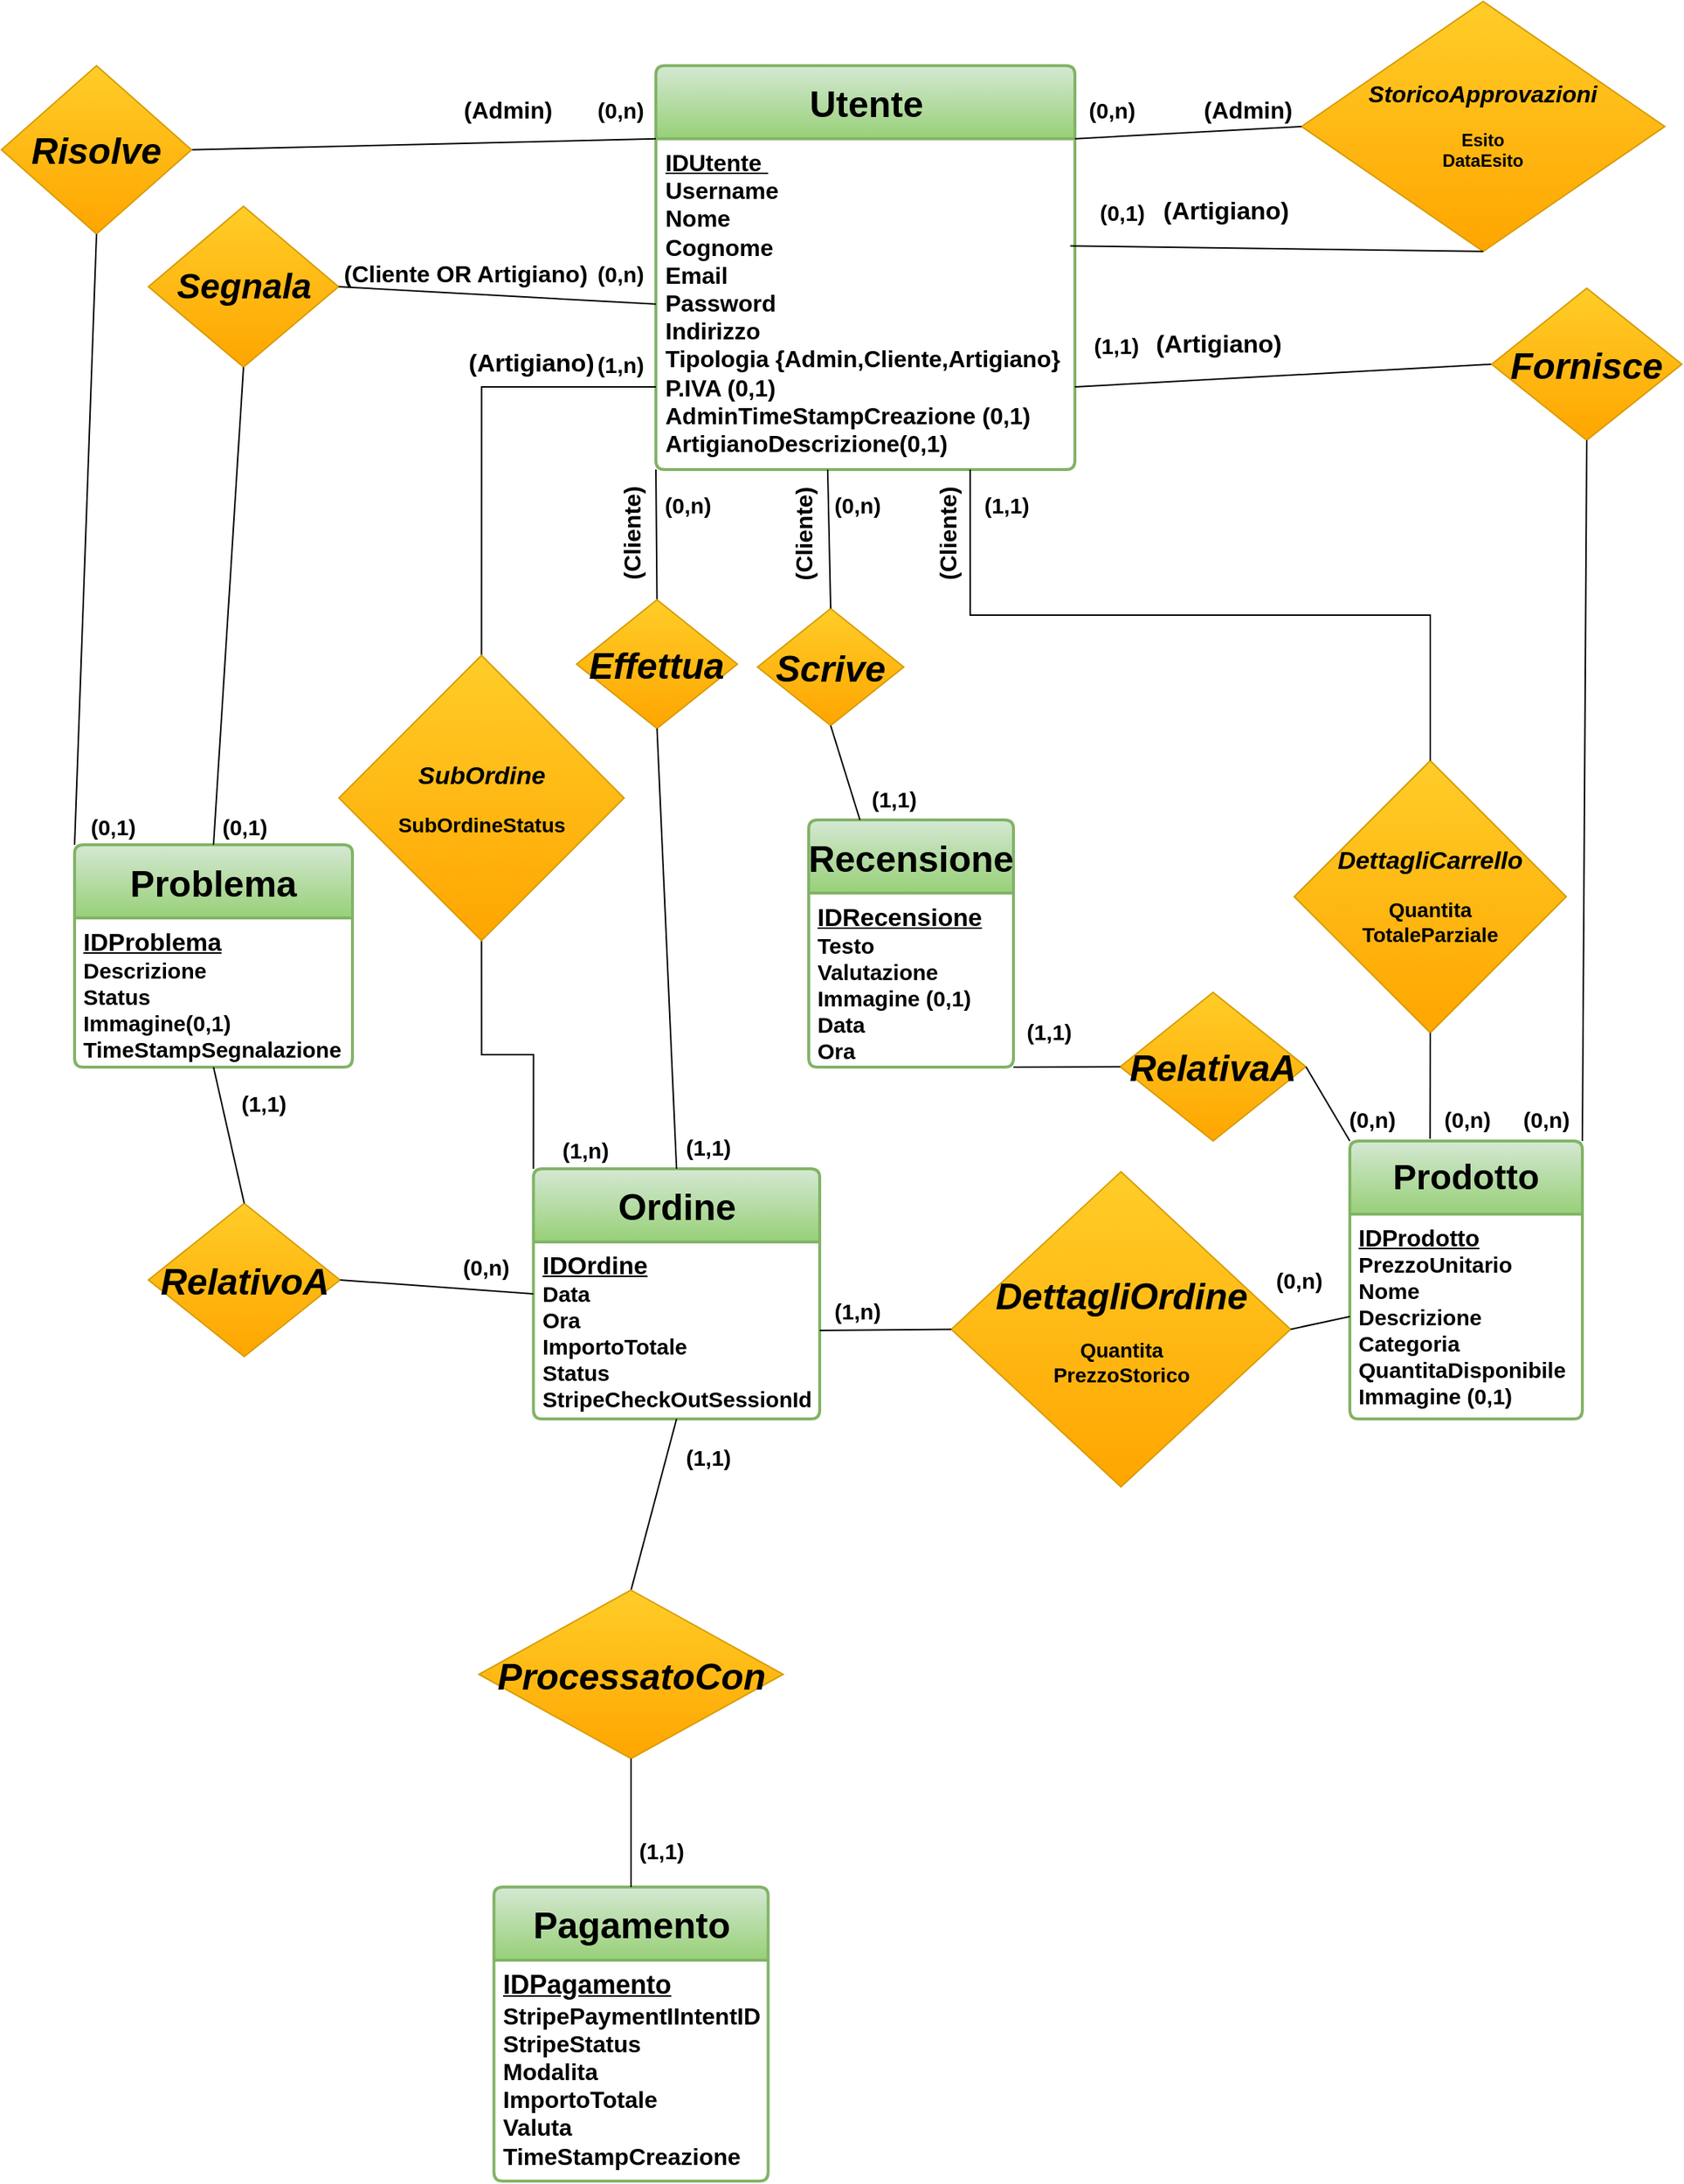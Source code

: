 <mxfile version="27.1.4">
  <diagram name="Pagina-1" id="Qdu3raOI9FRifDKOlTYN">
    <mxGraphModel dx="2461" dy="-416" grid="1" gridSize="10" guides="1" tooltips="1" connect="1" arrows="1" fold="1" page="1" pageScale="1" pageWidth="827" pageHeight="1169" math="0" shadow="0">
      <root>
        <mxCell id="0" />
        <mxCell id="1" parent="0" />
        <mxCell id="QdLWRezI_ocXIoISg_wT-1" value="&lt;font style=&quot;font-size: 25px;&quot;&gt;Utente&lt;/font&gt;" style="swimlane;childLayout=stackLayout;horizontal=1;startSize=50;horizontalStack=0;rounded=1;fontSize=14;fontStyle=1;strokeWidth=2;resizeParent=0;resizeLast=1;shadow=0;dashed=0;align=center;arcSize=4;whiteSpace=wrap;html=1;fillColor=#d5e8d4;gradientColor=#97d077;strokeColor=#82b366;fontColor=light-dark(#000000,#FFFFFF);" parent="1" vertex="1">
          <mxGeometry x="333.5" y="1343.86" width="286.5" height="276.14" as="geometry" />
        </mxCell>
        <mxCell id="QdLWRezI_ocXIoISg_wT-2" value="&lt;span&gt;&lt;font style=&quot;font-size: 16px;&quot;&gt;&lt;u style=&quot;&quot;&gt;IDUtente&amp;nbsp;&lt;/u&gt;&lt;/font&gt;&lt;/span&gt;&lt;div&gt;&lt;font style=&quot;font-size: 16px;&quot;&gt;Username&lt;/font&gt;&lt;/div&gt;&lt;div&gt;&lt;font style=&quot;font-size: 16px;&quot;&gt;Nome&lt;/font&gt;&lt;/div&gt;&lt;div&gt;&lt;font style=&quot;font-size: 16px;&quot;&gt;Cognome&lt;/font&gt;&lt;/div&gt;&lt;div&gt;&lt;font style=&quot;font-size: 16px;&quot;&gt;Email&lt;/font&gt;&lt;/div&gt;&lt;div&gt;&lt;font style=&quot;font-size: 16px;&quot;&gt;Password&lt;/font&gt;&lt;/div&gt;&lt;div&gt;&lt;font style=&quot;font-size: 16px;&quot;&gt;Indirizzo&lt;/font&gt;&lt;/div&gt;&lt;div&gt;&lt;font style=&quot;font-size: 16px;&quot;&gt;Tipologia {Admin,Cliente,Artigiano}&lt;/font&gt;&lt;/div&gt;&lt;div&gt;&lt;font style=&quot;font-size: 16px;&quot;&gt;P.IVA (0,1)&lt;br&gt;AdminTimeStampCreazione (0,1)&lt;/font&gt;&lt;/div&gt;&lt;div&gt;&lt;font style=&quot;font-size: 16px;&quot;&gt;ArtigianoDescrizione(0,1)&lt;/font&gt;&lt;/div&gt;" style="align=left;strokeColor=none;fillColor=none;spacingLeft=4;spacingRight=4;fontSize=12;verticalAlign=top;resizable=0;rotatable=0;part=1;html=1;whiteSpace=wrap;fontStyle=1;fontColor=light-dark(#000000,#FFFFFF);" parent="QdLWRezI_ocXIoISg_wT-1" vertex="1">
          <mxGeometry y="50" width="286.5" height="226.14" as="geometry" />
        </mxCell>
        <mxCell id="QdLWRezI_ocXIoISg_wT-3" value="&lt;i style=&quot;&quot;&gt;&lt;font style=&quot;font-size: 16px;&quot;&gt;StoricoApprovazioni&lt;/font&gt;&lt;/i&gt;&lt;br&gt;&lt;div&gt;&lt;i&gt;&lt;br&gt;&lt;/i&gt;&lt;/div&gt;&lt;div&gt;&lt;font&gt;Esito&lt;/font&gt;&lt;/div&gt;&lt;div&gt;&lt;font&gt;DataEsito&lt;/font&gt;&lt;/div&gt;" style="shape=rhombus;perimeter=rhombusPerimeter;whiteSpace=wrap;html=1;align=center;fillColor=#ffcd28;gradientColor=#ffa500;strokeColor=#d79b00;aspect=fixed;fontColor=light-dark(#000000,#FFFFFF);fontStyle=1" parent="1" vertex="1">
          <mxGeometry x="775" y="1300" width="248.38" height="170.92" as="geometry" />
        </mxCell>
        <mxCell id="QdLWRezI_ocXIoISg_wT-4" value="" style="endArrow=none;html=1;rounded=0;exitX=0;exitY=0.5;exitDx=0;exitDy=0;fontColor=light-dark(#000000,#FFFFFF);fontStyle=1;entryX=1;entryY=0;entryDx=0;entryDy=0;" parent="1" source="QdLWRezI_ocXIoISg_wT-3" target="QdLWRezI_ocXIoISg_wT-2" edge="1">
          <mxGeometry width="50" height="50" relative="1" as="geometry">
            <mxPoint x="757.5" y="1526.49" as="sourcePoint" />
            <mxPoint x="628" y="1509" as="targetPoint" />
          </mxGeometry>
        </mxCell>
        <mxCell id="QdLWRezI_ocXIoISg_wT-5" value="" style="endArrow=none;html=1;rounded=0;fontColor=light-dark(#000000,#FFFFFF);fontStyle=1;entryX=0.989;entryY=0.324;entryDx=0;entryDy=0;exitX=0.5;exitY=1;exitDx=0;exitDy=0;entryPerimeter=0;" parent="1" source="QdLWRezI_ocXIoISg_wT-3" target="QdLWRezI_ocXIoISg_wT-2" edge="1">
          <mxGeometry width="50" height="50" relative="1" as="geometry">
            <mxPoint x="838" y="1588" as="sourcePoint" />
            <mxPoint x="725" y="1587.98" as="targetPoint" />
          </mxGeometry>
        </mxCell>
        <mxCell id="QdLWRezI_ocXIoISg_wT-6" value="&lt;b style=&quot;font-size: 16px;&quot;&gt;(Admin)&lt;/b&gt;" style="text;html=1;align=center;verticalAlign=middle;resizable=0;points=[];autosize=1;strokeColor=none;fillColor=none;" parent="1" vertex="1">
          <mxGeometry x="698" y="1359" width="80" height="30" as="geometry" />
        </mxCell>
        <mxCell id="QdLWRezI_ocXIoISg_wT-7" value="(Artigiano)" style="text;html=1;align=center;verticalAlign=middle;resizable=0;points=[];autosize=1;strokeColor=none;fillColor=none;fontStyle=1;fontSize=17;" parent="1" vertex="1">
          <mxGeometry x="673" y="1429" width="100" height="30" as="geometry" />
        </mxCell>
        <mxCell id="QdLWRezI_ocXIoISg_wT-8" value="(0,1)" style="text;html=1;align=center;verticalAlign=middle;resizable=0;points=[];autosize=1;strokeColor=none;fillColor=none;fontSize=15;fontStyle=1;fontColor=light-dark(#000000,#FFFFFF);" parent="1" vertex="1">
          <mxGeometry x="626.5" y="1429" width="50" height="30" as="geometry" />
        </mxCell>
        <mxCell id="QdLWRezI_ocXIoISg_wT-9" value="(0,n)" style="text;html=1;align=center;verticalAlign=middle;resizable=0;points=[];autosize=1;strokeColor=none;fillColor=none;fontSize=15;fontStyle=1;fontColor=light-dark(#000000,#FFFFFF);" parent="1" vertex="1">
          <mxGeometry x="620" y="1359" width="50" height="30" as="geometry" />
        </mxCell>
        <mxCell id="QdLWRezI_ocXIoISg_wT-10" value="&lt;i&gt;&lt;font style=&quot;font-size: 24px;&quot;&gt;Segnala&lt;/font&gt;&lt;/i&gt;" style="shape=rhombus;perimeter=rhombusPerimeter;whiteSpace=wrap;html=1;align=center;fillColor=#ffcd28;gradientColor=#ffa500;strokeColor=#d79b00;fontColor=light-dark(#000000,#FFFFFF);fontStyle=1" parent="1" vertex="1">
          <mxGeometry x="-13.5" y="1440" width="130" height="110" as="geometry" />
        </mxCell>
        <mxCell id="QdLWRezI_ocXIoISg_wT-11" value="" style="endArrow=none;html=1;rounded=0;fontColor=light-dark(#000000,#FFFFFF);fontStyle=1;entryX=1;entryY=0.5;entryDx=0;entryDy=0;exitX=0;exitY=0.5;exitDx=0;exitDy=0;" parent="1" source="QdLWRezI_ocXIoISg_wT-2" target="QdLWRezI_ocXIoISg_wT-10" edge="1">
          <mxGeometry width="50" height="50" relative="1" as="geometry">
            <mxPoint x="286" y="1552" as="sourcePoint" />
            <mxPoint x="40" y="1536" as="targetPoint" />
          </mxGeometry>
        </mxCell>
        <mxCell id="QdLWRezI_ocXIoISg_wT-12" value="&lt;font style=&quot;font-size: 25px;&quot;&gt;Problema&lt;/font&gt;" style="swimlane;childLayout=stackLayout;horizontal=1;startSize=50;horizontalStack=0;rounded=1;fontSize=14;fontStyle=1;strokeWidth=2;resizeParent=0;resizeLast=1;shadow=0;dashed=0;align=center;arcSize=4;whiteSpace=wrap;html=1;fillColor=#d5e8d4;gradientColor=#97d077;strokeColor=#82b366;fontColor=light-dark(#000000,#FFFFFF);" parent="1" vertex="1">
          <mxGeometry x="-64" y="1876.5" width="190" height="152" as="geometry" />
        </mxCell>
        <mxCell id="QdLWRezI_ocXIoISg_wT-13" value="&lt;div&gt;&lt;font style=&quot;font-size: 17px;&quot;&gt;&lt;u&gt;IDProblema&lt;/u&gt;&lt;/font&gt;&lt;/div&gt;&lt;div&gt;&lt;span style=&quot;background-color: transparent;&quot;&gt;&lt;font style=&quot;font-size: 15px;&quot;&gt;Descrizione&lt;/font&gt;&lt;/span&gt;&lt;/div&gt;&lt;div&gt;&lt;span style=&quot;font-size: 15px;&quot;&gt;Status&lt;/span&gt;&lt;span style=&quot;background-color: transparent;&quot;&gt;&lt;font style=&quot;font-size: 15px;&quot;&gt;&lt;/font&gt;&lt;/span&gt;&lt;/div&gt;&lt;div&gt;&lt;span style=&quot;background-color: transparent;&quot;&gt;&lt;font style=&quot;font-size: 15px;&quot;&gt;Immagine(0,1)&lt;/font&gt;&lt;/span&gt;&lt;/div&gt;&lt;div&gt;&lt;span style=&quot;background-color: transparent;&quot;&gt;&lt;font style=&quot;font-size: 15px;&quot;&gt;TimeStampSegnalazione&lt;/font&gt;&lt;/span&gt;&lt;/div&gt;" style="align=left;strokeColor=none;fillColor=none;spacingLeft=4;spacingRight=4;fontSize=12;verticalAlign=top;resizable=0;rotatable=0;part=1;html=1;whiteSpace=wrap;fontStyle=1;fontColor=light-dark(#000000,#FFFFFF);" parent="QdLWRezI_ocXIoISg_wT-12" vertex="1">
          <mxGeometry y="50" width="190" height="102" as="geometry" />
        </mxCell>
        <mxCell id="QdLWRezI_ocXIoISg_wT-14" value="" style="endArrow=none;html=1;rounded=0;fontColor=light-dark(#000000,#FFFFFF);fontStyle=1;entryX=0.5;entryY=0;entryDx=0;entryDy=0;exitX=0.5;exitY=1;exitDx=0;exitDy=0;" parent="1" source="QdLWRezI_ocXIoISg_wT-10" target="QdLWRezI_ocXIoISg_wT-12" edge="1">
          <mxGeometry width="50" height="50" relative="1" as="geometry">
            <mxPoint x="463" y="1829" as="sourcePoint" />
            <mxPoint x="37" y="1859" as="targetPoint" />
          </mxGeometry>
        </mxCell>
        <mxCell id="QdLWRezI_ocXIoISg_wT-15" value="&lt;b style=&quot;font-size: 16px;&quot;&gt;(Cliente OR Artigiano)&lt;/b&gt;" style="text;html=1;align=center;verticalAlign=middle;resizable=0;points=[];autosize=1;strokeColor=none;fillColor=none;" parent="1" vertex="1">
          <mxGeometry x="108" y="1470.92" width="190" height="30" as="geometry" />
        </mxCell>
        <mxCell id="QdLWRezI_ocXIoISg_wT-16" value="(0,n)" style="text;html=1;align=center;verticalAlign=middle;resizable=0;points=[];autosize=1;strokeColor=none;fillColor=none;fontSize=15;fontStyle=1;fontColor=light-dark(#000000,#FFFFFF);" parent="1" vertex="1">
          <mxGeometry x="283.5" y="1470.92" width="50" height="30" as="geometry" />
        </mxCell>
        <mxCell id="QdLWRezI_ocXIoISg_wT-17" value="(0,1)" style="text;html=1;align=center;verticalAlign=middle;resizable=0;points=[];autosize=1;strokeColor=none;fillColor=none;fontSize=15;fontStyle=1;fontColor=light-dark(#000000,#FFFFFF);" parent="1" vertex="1">
          <mxGeometry x="26.5" y="1849" width="50" height="30" as="geometry" />
        </mxCell>
        <mxCell id="QdLWRezI_ocXIoISg_wT-18" value="" style="endArrow=none;html=1;rounded=0;fontColor=light-dark(#000000,#FFFFFF);fontStyle=1;exitX=0;exitY=0;exitDx=0;exitDy=0;entryX=1;entryY=0.5;entryDx=0;entryDy=0;" parent="1" source="QdLWRezI_ocXIoISg_wT-2" target="QdLWRezI_ocXIoISg_wT-19" edge="1">
          <mxGeometry width="50" height="50" relative="1" as="geometry">
            <mxPoint x="325.5" y="1409" as="sourcePoint" />
            <mxPoint x="-342" y="1399" as="targetPoint" />
          </mxGeometry>
        </mxCell>
        <mxCell id="QdLWRezI_ocXIoISg_wT-19" value="&lt;i&gt;&lt;font style=&quot;font-size: 25px;&quot;&gt;Risolve&lt;/font&gt;&lt;/i&gt;" style="shape=rhombus;perimeter=rhombusPerimeter;whiteSpace=wrap;html=1;align=center;fillColor=#ffcd28;gradientColor=#ffa500;strokeColor=#d79b00;aspect=fixed;fontColor=light-dark(#000000,#FFFFFF);fontStyle=1" parent="1" vertex="1">
          <mxGeometry x="-114" y="1343.86" width="130" height="115.14" as="geometry" />
        </mxCell>
        <mxCell id="QdLWRezI_ocXIoISg_wT-20" value="" style="endArrow=none;html=1;rounded=0;fontColor=light-dark(#000000,#FFFFFF);fontStyle=1;exitX=0.5;exitY=1;exitDx=0;exitDy=0;entryX=0;entryY=0;entryDx=0;entryDy=0;" parent="1" source="QdLWRezI_ocXIoISg_wT-19" target="QdLWRezI_ocXIoISg_wT-12" edge="1">
          <mxGeometry width="50" height="50" relative="1" as="geometry">
            <mxPoint x="68" y="1709" as="sourcePoint" />
            <mxPoint x="-578" y="1711" as="targetPoint" />
          </mxGeometry>
        </mxCell>
        <mxCell id="QdLWRezI_ocXIoISg_wT-21" value="(0,1)" style="text;html=1;align=center;verticalAlign=middle;resizable=0;points=[];autosize=1;strokeColor=none;fillColor=none;fontSize=15;fontStyle=1;fontColor=light-dark(#000000,#FFFFFF);" parent="1" vertex="1">
          <mxGeometry x="-63.5" y="1849" width="50" height="30" as="geometry" />
        </mxCell>
        <mxCell id="QdLWRezI_ocXIoISg_wT-22" value="&lt;b style=&quot;font-size: 16px;&quot;&gt;(Admin)&lt;/b&gt;" style="text;html=1;align=center;verticalAlign=middle;resizable=0;points=[];autosize=1;strokeColor=none;fillColor=none;" parent="1" vertex="1">
          <mxGeometry x="191.75" y="1359" width="80" height="30" as="geometry" />
        </mxCell>
        <mxCell id="QdLWRezI_ocXIoISg_wT-23" value="(0,n)" style="text;html=1;align=center;verticalAlign=middle;resizable=0;points=[];autosize=1;strokeColor=none;fillColor=none;fontSize=15;fontStyle=1;fontColor=light-dark(#000000,#FFFFFF);" parent="1" vertex="1">
          <mxGeometry x="283.5" y="1359" width="50" height="30" as="geometry" />
        </mxCell>
        <mxCell id="QdLWRezI_ocXIoISg_wT-24" value="" style="endArrow=none;html=1;rounded=0;fontColor=light-dark(#000000,#FFFFFF);fontStyle=1;exitX=0;exitY=1;exitDx=0;exitDy=0;entryX=0.5;entryY=0;entryDx=0;entryDy=0;" parent="1" source="QdLWRezI_ocXIoISg_wT-2" target="QdLWRezI_ocXIoISg_wT-25" edge="1">
          <mxGeometry width="50" height="50" relative="1" as="geometry">
            <mxPoint x="513" y="1929" as="sourcePoint" />
            <mxPoint x="334" y="1779" as="targetPoint" />
          </mxGeometry>
        </mxCell>
        <mxCell id="QdLWRezI_ocXIoISg_wT-25" value="&lt;i&gt;&lt;font style=&quot;font-size: 25px;&quot;&gt;Effettua&lt;/font&gt;&lt;/i&gt;" style="shape=rhombus;perimeter=rhombusPerimeter;whiteSpace=wrap;html=1;align=center;fillColor=#ffcd28;gradientColor=#ffa500;strokeColor=#d79b00;aspect=fixed;fontColor=light-dark(#000000,#FFFFFF);fontStyle=1" parent="1" vertex="1">
          <mxGeometry x="279.25" y="1709" width="110" height="88" as="geometry" />
        </mxCell>
        <mxCell id="InCvgjIFBe_jEXLaenRz-7" style="edgeStyle=orthogonalEdgeStyle;rounded=0;orthogonalLoop=1;jettySize=auto;html=1;exitX=0;exitY=0;exitDx=0;exitDy=0;entryX=0.5;entryY=1;entryDx=0;entryDy=0;endArrow=none;startFill=0;" edge="1" parent="1" source="QdLWRezI_ocXIoISg_wT-26" target="InCvgjIFBe_jEXLaenRz-6">
          <mxGeometry relative="1" as="geometry" />
        </mxCell>
        <mxCell id="QdLWRezI_ocXIoISg_wT-26" value="&lt;font style=&quot;font-size: 25px;&quot;&gt;Ordine&lt;/font&gt;" style="swimlane;childLayout=stackLayout;horizontal=1;startSize=50;horizontalStack=0;rounded=1;fontSize=14;fontStyle=1;strokeWidth=2;resizeParent=0;resizeLast=1;shadow=0;dashed=0;align=center;arcSize=4;whiteSpace=wrap;html=1;fillColor=#d5e8d4;gradientColor=#97d077;strokeColor=#82b366;fontColor=light-dark(#000000,#FFFFFF);" parent="1" vertex="1">
          <mxGeometry x="249.75" y="2098" width="195.75" height="171" as="geometry" />
        </mxCell>
        <mxCell id="QdLWRezI_ocXIoISg_wT-27" value="&lt;span&gt;&lt;font style=&quot;font-size: 17px;&quot;&gt;&lt;u style=&quot;&quot;&gt;IDOrdine&lt;/u&gt;&lt;/font&gt;&lt;/span&gt;&lt;div&gt;&lt;font style=&quot;font-size: 15px;&quot;&gt;&lt;span&gt;Data&lt;br&gt;Ora&lt;/span&gt;&lt;/font&gt;&lt;/div&gt;&lt;div&gt;&lt;font style=&quot;font-size: 15px;&quot;&gt;&lt;span&gt;ImportoTotale&lt;/span&gt;&lt;/font&gt;&lt;/div&gt;&lt;div&gt;&lt;font style=&quot;font-size: 15px;&quot;&gt;&lt;span&gt;Status&lt;/span&gt;&lt;/font&gt;&lt;/div&gt;&lt;div&gt;&lt;font style=&quot;font-size: 15px;&quot;&gt;&lt;span&gt;StripeCheckOutSessionId&lt;/span&gt;&lt;/font&gt;&lt;/div&gt;" style="align=left;strokeColor=none;fillColor=none;spacingLeft=4;spacingRight=4;fontSize=12;verticalAlign=top;resizable=0;rotatable=0;part=1;html=1;whiteSpace=wrap;fontColor=light-dark(#000000,#FFFFFF);fontStyle=1" parent="QdLWRezI_ocXIoISg_wT-26" vertex="1">
          <mxGeometry y="50" width="195.75" height="121" as="geometry" />
        </mxCell>
        <mxCell id="QdLWRezI_ocXIoISg_wT-28" value="" style="endArrow=none;html=1;rounded=0;fontColor=light-dark(#000000,#FFFFFF);fontStyle=1;exitX=0.5;exitY=1;exitDx=0;exitDy=0;entryX=0.5;entryY=0;entryDx=0;entryDy=0;" parent="1" source="QdLWRezI_ocXIoISg_wT-25" target="QdLWRezI_ocXIoISg_wT-26" edge="1">
          <mxGeometry width="50" height="50" relative="1" as="geometry">
            <mxPoint x="499.97" y="1837" as="sourcePoint" />
            <mxPoint x="499.97" y="1917" as="targetPoint" />
          </mxGeometry>
        </mxCell>
        <mxCell id="QdLWRezI_ocXIoISg_wT-29" value="(0,n)" style="text;html=1;align=center;verticalAlign=middle;resizable=0;points=[];autosize=1;strokeColor=none;fillColor=none;fontSize=15;fontStyle=1;fontColor=light-dark(#000000,#FFFFFF);" parent="1" vertex="1">
          <mxGeometry x="330" y="1629" width="50" height="30" as="geometry" />
        </mxCell>
        <mxCell id="QdLWRezI_ocXIoISg_wT-30" value="(1,1)" style="text;html=1;align=center;verticalAlign=middle;resizable=0;points=[];autosize=1;strokeColor=none;fillColor=none;fontSize=15;fontStyle=1;fontColor=light-dark(#000000,#FFFFFF);" parent="1" vertex="1">
          <mxGeometry x="344.25" y="2068" width="50" height="30" as="geometry" />
        </mxCell>
        <mxCell id="QdLWRezI_ocXIoISg_wT-33" value="(1,1)" style="text;html=1;align=center;verticalAlign=middle;resizable=0;points=[];autosize=1;strokeColor=none;fillColor=none;fontSize=15;fontStyle=1;fontColor=light-dark(#000000,#FFFFFF);" parent="1" vertex="1">
          <mxGeometry x="548" y="1629" width="50" height="30" as="geometry" />
        </mxCell>
        <mxCell id="QdLWRezI_ocXIoISg_wT-38" value="&lt;i&gt;&lt;font style=&quot;font-size: 25px;&quot;&gt;Scrive&lt;/font&gt;&lt;/i&gt;" style="shape=rhombus;perimeter=rhombusPerimeter;whiteSpace=wrap;html=1;align=center;fillColor=#ffcd28;gradientColor=#ffa500;strokeColor=#d79b00;aspect=fixed;fontColor=light-dark(#000000,#FFFFFF);fontStyle=1" parent="1" vertex="1">
          <mxGeometry x="403" y="1715" width="100" height="80" as="geometry" />
        </mxCell>
        <mxCell id="QdLWRezI_ocXIoISg_wT-39" value="" style="endArrow=none;html=1;rounded=0;fontColor=light-dark(#000000,#FFFFFF);fontStyle=1;exitX=0.41;exitY=1;exitDx=0;exitDy=0;entryX=0.5;entryY=0;entryDx=0;entryDy=0;exitPerimeter=0;" parent="1" source="QdLWRezI_ocXIoISg_wT-2" target="QdLWRezI_ocXIoISg_wT-38" edge="1">
          <mxGeometry width="50" height="50" relative="1" as="geometry">
            <mxPoint x="438" y="1629" as="sourcePoint" />
            <mxPoint x="438" y="1709" as="targetPoint" />
          </mxGeometry>
        </mxCell>
        <mxCell id="QdLWRezI_ocXIoISg_wT-40" value="&lt;font style=&quot;font-size: 25px;&quot;&gt;Recensione&lt;/font&gt;" style="swimlane;childLayout=stackLayout;horizontal=1;startSize=50;horizontalStack=0;rounded=1;fontSize=14;fontStyle=1;strokeWidth=2;resizeParent=0;resizeLast=1;shadow=0;dashed=0;align=center;arcSize=4;whiteSpace=wrap;html=1;fillColor=#d5e8d4;gradientColor=#97d077;strokeColor=#82b366;fontColor=light-dark(#000000,#FFFFFF);" parent="1" vertex="1">
          <mxGeometry x="438" y="1859.5" width="140" height="169" as="geometry" />
        </mxCell>
        <mxCell id="QdLWRezI_ocXIoISg_wT-41" value="&lt;span&gt;&lt;font style=&quot;font-size: 17px;&quot;&gt;&lt;u style=&quot;&quot;&gt;IDRecensione&lt;/u&gt;&lt;/font&gt;&lt;/span&gt;&lt;div&gt;&lt;font style=&quot;font-size: 15px;&quot;&gt;Testo&lt;/font&gt;&lt;/div&gt;&lt;div&gt;&lt;font style=&quot;font-size: 15px;&quot;&gt;Valutazione&lt;br&gt;Immagine (0,1)&lt;/font&gt;&lt;/div&gt;&lt;div&gt;&lt;font style=&quot;font-size: 15px;&quot;&gt;Data&lt;/font&gt;&lt;/div&gt;&lt;div&gt;&lt;font style=&quot;font-size: 15px;&quot;&gt;Ora&lt;/font&gt;&lt;/div&gt;" style="align=left;strokeColor=none;fillColor=none;spacingLeft=4;spacingRight=4;fontSize=12;verticalAlign=top;resizable=0;rotatable=0;part=1;html=1;whiteSpace=wrap;fontStyle=1;fontColor=light-dark(#000000,#FFFFFF);" parent="QdLWRezI_ocXIoISg_wT-40" vertex="1">
          <mxGeometry y="50" width="140" height="119" as="geometry" />
        </mxCell>
        <mxCell id="QdLWRezI_ocXIoISg_wT-42" value="" style="endArrow=none;html=1;rounded=0;fontColor=light-dark(#000000,#FFFFFF);fontStyle=1;exitX=0.5;exitY=1;exitDx=0;exitDy=0;entryX=0.25;entryY=0;entryDx=0;entryDy=0;" parent="1" source="QdLWRezI_ocXIoISg_wT-38" target="QdLWRezI_ocXIoISg_wT-40" edge="1">
          <mxGeometry width="50" height="50" relative="1" as="geometry">
            <mxPoint x="525" y="1829" as="sourcePoint" />
            <mxPoint x="558" y="1909" as="targetPoint" />
          </mxGeometry>
        </mxCell>
        <mxCell id="QdLWRezI_ocXIoISg_wT-43" value="&lt;b style=&quot;font-size: 16px;&quot;&gt;(Cliente)&lt;/b&gt;" style="text;html=1;align=center;verticalAlign=middle;resizable=0;points=[];autosize=1;strokeColor=none;fillColor=none;rotation=-90;" parent="1" vertex="1">
          <mxGeometry x="271.75" y="1649" width="90" height="30" as="geometry" />
        </mxCell>
        <mxCell id="QdLWRezI_ocXIoISg_wT-44" value="&lt;b style=&quot;font-size: 16px;&quot;&gt;(Cliente)&lt;/b&gt;" style="text;html=1;align=center;verticalAlign=middle;resizable=0;points=[];autosize=1;strokeColor=none;fillColor=none;rotation=-90;" parent="1" vertex="1">
          <mxGeometry x="389.25" y="1649" width="90" height="30" as="geometry" />
        </mxCell>
        <mxCell id="QdLWRezI_ocXIoISg_wT-45" value="(0,n)" style="text;html=1;align=center;verticalAlign=middle;resizable=0;points=[];autosize=1;strokeColor=none;fillColor=none;fontSize=15;fontStyle=1;fontColor=light-dark(#000000,#FFFFFF);" parent="1" vertex="1">
          <mxGeometry x="445.5" y="1629" width="50" height="30" as="geometry" />
        </mxCell>
        <mxCell id="QdLWRezI_ocXIoISg_wT-46" value="(1,1)" style="text;html=1;align=center;verticalAlign=middle;resizable=0;points=[];autosize=1;strokeColor=none;fillColor=none;fontSize=15;fontStyle=1;fontColor=light-dark(#000000,#FFFFFF);" parent="1" vertex="1">
          <mxGeometry x="470.5" y="1829.5" width="50" height="30" as="geometry" />
        </mxCell>
        <mxCell id="QdLWRezI_ocXIoISg_wT-47" value="&lt;b style=&quot;font-size: 16px;&quot;&gt;(Cliente)&lt;/b&gt;" style="text;html=1;align=center;verticalAlign=middle;resizable=0;points=[];autosize=1;strokeColor=none;fillColor=none;rotation=-90;" parent="1" vertex="1">
          <mxGeometry x="488" y="1649" width="90" height="30" as="geometry" />
        </mxCell>
        <mxCell id="QdLWRezI_ocXIoISg_wT-48" value="&lt;font style=&quot;font-size: 24px;&quot;&gt;Prodotto&lt;/font&gt;" style="swimlane;childLayout=stackLayout;horizontal=1;startSize=50;horizontalStack=0;rounded=1;fontSize=14;fontStyle=1;strokeWidth=2;resizeParent=0;resizeLast=1;shadow=0;dashed=0;align=center;arcSize=4;whiteSpace=wrap;html=1;fillColor=#d5e8d4;gradientColor=#97d077;strokeColor=#82b366;fontColor=light-dark(#000000,#FFFFFF);" parent="1" vertex="1">
          <mxGeometry x="808" y="2079" width="159" height="190" as="geometry" />
        </mxCell>
        <mxCell id="QdLWRezI_ocXIoISg_wT-49" value="&lt;span&gt;&lt;font style=&quot;font-size: 16px;&quot;&gt;&lt;u style=&quot;&quot;&gt;IDProdotto&lt;/u&gt;&lt;/font&gt;&lt;/span&gt;&lt;div&gt;&lt;font style=&quot;font-size: 15px;&quot;&gt;PrezzoUnitario&lt;/font&gt;&lt;/div&gt;&lt;div&gt;&lt;font style=&quot;font-size: 15px;&quot;&gt;Nome&lt;/font&gt;&lt;/div&gt;&lt;div&gt;&lt;font style=&quot;font-size: 15px;&quot;&gt;Descrizione&lt;/font&gt;&lt;/div&gt;&lt;div&gt;&lt;font style=&quot;font-size: 15px;&quot;&gt;Categoria&lt;/font&gt;&lt;/div&gt;&lt;div&gt;&lt;font style=&quot;font-size: 15px;&quot;&gt;QuantitaDisponibile&lt;/font&gt;&lt;/div&gt;&lt;div&gt;&lt;font style=&quot;font-size: 15px;&quot;&gt;Immagine (0,1)&lt;/font&gt;&lt;/div&gt;" style="align=left;strokeColor=none;fillColor=none;spacingLeft=4;spacingRight=4;fontSize=12;verticalAlign=top;resizable=0;rotatable=0;part=1;html=1;whiteSpace=wrap;fontStyle=1;fontColor=light-dark(#000000,#FFFFFF);" parent="QdLWRezI_ocXIoISg_wT-48" vertex="1">
          <mxGeometry y="50" width="159" height="140" as="geometry" />
        </mxCell>
        <mxCell id="QdLWRezI_ocXIoISg_wT-50" value="&lt;i&gt;&lt;font style=&quot;font-size: 25px;&quot;&gt;DettagliOrdine&lt;/font&gt;&lt;/i&gt;&lt;div&gt;&lt;br&gt;&lt;/div&gt;&lt;div&gt;&lt;font style=&quot;font-size: 14px;&quot;&gt;Quantita&lt;/font&gt;&lt;/div&gt;&lt;div&gt;&lt;font style=&quot;font-size: 14px;&quot;&gt;PrezzoStorico&lt;/font&gt;&lt;/div&gt;" style="shape=rhombus;perimeter=rhombusPerimeter;whiteSpace=wrap;html=1;align=center;fillColor=#ffcd28;gradientColor=#ffa500;strokeColor=#d79b00;aspect=fixed;fontColor=light-dark(#000000,#FFFFFF);fontStyle=1" parent="1" vertex="1">
          <mxGeometry x="535.5" y="2100" width="232" height="215.44" as="geometry" />
        </mxCell>
        <mxCell id="QdLWRezI_ocXIoISg_wT-51" value="" style="endArrow=none;html=1;rounded=0;fontColor=light-dark(#000000,#FFFFFF);fontStyle=1;exitX=1;exitY=0.5;exitDx=0;exitDy=0;entryX=0;entryY=0.5;entryDx=0;entryDy=0;" parent="1" source="QdLWRezI_ocXIoISg_wT-27" target="QdLWRezI_ocXIoISg_wT-50" edge="1">
          <mxGeometry width="50" height="50" relative="1" as="geometry">
            <mxPoint x="500" y="2199" as="sourcePoint" />
            <mxPoint x="500" y="2511" as="targetPoint" />
          </mxGeometry>
        </mxCell>
        <mxCell id="QdLWRezI_ocXIoISg_wT-52" value="" style="endArrow=none;html=1;rounded=0;fontColor=light-dark(#000000,#FFFFFF);fontStyle=1;exitX=1;exitY=0.5;exitDx=0;exitDy=0;entryX=0;entryY=0.5;entryDx=0;entryDy=0;" parent="1" source="QdLWRezI_ocXIoISg_wT-50" target="QdLWRezI_ocXIoISg_wT-49" edge="1">
          <mxGeometry width="50" height="50" relative="1" as="geometry">
            <mxPoint x="748" y="2361" as="sourcePoint" />
            <mxPoint x="840" y="2359" as="targetPoint" />
          </mxGeometry>
        </mxCell>
        <mxCell id="QdLWRezI_ocXIoISg_wT-53" value="(1,n)" style="text;html=1;align=center;verticalAlign=middle;resizable=0;points=[];autosize=1;strokeColor=none;fillColor=none;fontSize=15;fontStyle=1;fontColor=light-dark(#000000,#FFFFFF);" parent="1" vertex="1">
          <mxGeometry x="445.5" y="2179.5" width="50" height="30" as="geometry" />
        </mxCell>
        <mxCell id="QdLWRezI_ocXIoISg_wT-54" value="(0,n)" style="text;html=1;align=center;verticalAlign=middle;resizable=0;points=[];autosize=1;strokeColor=none;fillColor=none;fontSize=15;fontStyle=1;fontColor=light-dark(#000000,#FFFFFF);" parent="1" vertex="1">
          <mxGeometry x="748" y="2159" width="50" height="30" as="geometry" />
        </mxCell>
        <mxCell id="QdLWRezI_ocXIoISg_wT-55" value="&lt;i&gt;&lt;font style=&quot;font-size: 25px;&quot;&gt;RelativaA&lt;/font&gt;&lt;/i&gt;" style="shape=rhombus;perimeter=rhombusPerimeter;whiteSpace=wrap;html=1;align=center;fillColor=#ffcd28;gradientColor=#ffa500;strokeColor=#d79b00;aspect=fixed;fontColor=light-dark(#000000,#FFFFFF);fontStyle=1" parent="1" vertex="1">
          <mxGeometry x="651" y="1977.4" width="127" height="101.6" as="geometry" />
        </mxCell>
        <mxCell id="QdLWRezI_ocXIoISg_wT-56" value="" style="endArrow=none;html=1;rounded=0;fontColor=light-dark(#000000,#FFFFFF);fontStyle=1;exitX=1;exitY=1;exitDx=0;exitDy=0;entryX=0;entryY=0.5;entryDx=0;entryDy=0;" parent="1" source="QdLWRezI_ocXIoISg_wT-41" target="QdLWRezI_ocXIoISg_wT-55" edge="1">
          <mxGeometry width="50" height="50" relative="1" as="geometry">
            <mxPoint x="925" y="1959" as="sourcePoint" />
            <mxPoint x="945" y="2024" as="targetPoint" />
          </mxGeometry>
        </mxCell>
        <mxCell id="QdLWRezI_ocXIoISg_wT-57" value="" style="endArrow=none;html=1;rounded=0;fontColor=light-dark(#000000,#FFFFFF);fontStyle=1;exitX=1;exitY=0.5;exitDx=0;exitDy=0;entryX=0;entryY=0;entryDx=0;entryDy=0;" parent="1" source="QdLWRezI_ocXIoISg_wT-55" target="QdLWRezI_ocXIoISg_wT-48" edge="1">
          <mxGeometry width="50" height="50" relative="1" as="geometry">
            <mxPoint x="895" y="2020" as="sourcePoint" />
            <mxPoint x="968" y="2019" as="targetPoint" />
          </mxGeometry>
        </mxCell>
        <mxCell id="QdLWRezI_ocXIoISg_wT-58" value="(1,1)" style="text;html=1;align=center;verticalAlign=middle;resizable=0;points=[];autosize=1;strokeColor=none;fillColor=none;fontSize=15;fontStyle=1;fontColor=light-dark(#000000,#FFFFFF);" parent="1" vertex="1">
          <mxGeometry x="576.5" y="1989" width="50" height="30" as="geometry" />
        </mxCell>
        <mxCell id="QdLWRezI_ocXIoISg_wT-59" value="(0,n)" style="text;html=1;align=center;verticalAlign=middle;resizable=0;points=[];autosize=1;strokeColor=none;fillColor=none;fontSize=15;fontStyle=1;fontColor=light-dark(#000000,#FFFFFF);" parent="1" vertex="1">
          <mxGeometry x="798" y="2049" width="50" height="30" as="geometry" />
        </mxCell>
        <mxCell id="QdLWRezI_ocXIoISg_wT-60" value="&lt;i&gt;&lt;font style=&quot;font-size: 17px;&quot;&gt;DettagliCarrello&lt;/font&gt;&lt;/i&gt;&lt;div&gt;&lt;i&gt;&lt;br&gt;&lt;/i&gt;&lt;/div&gt;&lt;div&gt;&lt;font style=&quot;font-size: 14px;&quot;&gt;Quantita&lt;/font&gt;&lt;/div&gt;&lt;div&gt;&lt;font style=&quot;font-size: 14px;&quot;&gt;TotaleParziale&lt;/font&gt;&lt;/div&gt;" style="shape=rhombus;perimeter=rhombusPerimeter;whiteSpace=wrap;html=1;align=center;fillColor=#ffcd28;gradientColor=#ffa500;strokeColor=#d79b00;aspect=fixed;fontColor=light-dark(#000000,#FFFFFF);fontStyle=1" parent="1" vertex="1">
          <mxGeometry x="770" y="1819" width="186" height="186" as="geometry" />
        </mxCell>
        <mxCell id="QdLWRezI_ocXIoISg_wT-62" value="" style="endArrow=none;html=1;rounded=0;fontColor=light-dark(#000000,#FFFFFF);fontStyle=1;entryX=0.5;entryY=1;entryDx=0;entryDy=0;exitX=0.345;exitY=-0.008;exitDx=0;exitDy=0;exitPerimeter=0;" parent="1" source="QdLWRezI_ocXIoISg_wT-48" target="QdLWRezI_ocXIoISg_wT-60" edge="1">
          <mxGeometry width="50" height="50" relative="1" as="geometry">
            <mxPoint x="1006" y="2039" as="sourcePoint" />
            <mxPoint x="967" y="2040" as="targetPoint" />
          </mxGeometry>
        </mxCell>
        <mxCell id="QdLWRezI_ocXIoISg_wT-64" value="(0,n)" style="text;html=1;align=center;verticalAlign=middle;resizable=0;points=[];autosize=1;strokeColor=none;fillColor=none;fontSize=15;fontStyle=1;fontColor=light-dark(#000000,#FFFFFF);" parent="1" vertex="1">
          <mxGeometry x="862.5" y="2049" width="50" height="30" as="geometry" />
        </mxCell>
        <mxCell id="QdLWRezI_ocXIoISg_wT-65" value="" style="endArrow=none;html=1;rounded=0;fontColor=light-dark(#000000,#FFFFFF);fontStyle=1;entryX=1;entryY=0.75;entryDx=0;entryDy=0;exitX=0;exitY=0.5;exitDx=0;exitDy=0;" parent="1" source="QdLWRezI_ocXIoISg_wT-66" target="QdLWRezI_ocXIoISg_wT-2" edge="1">
          <mxGeometry width="50" height="50" relative="1" as="geometry">
            <mxPoint x="895" y="1579" as="sourcePoint" />
            <mxPoint x="640" y="1592" as="targetPoint" />
          </mxGeometry>
        </mxCell>
        <mxCell id="QdLWRezI_ocXIoISg_wT-66" value="&lt;i&gt;&lt;font style=&quot;font-size: 25px;&quot;&gt;Fornisce&lt;/font&gt;&lt;/i&gt;" style="shape=rhombus;perimeter=rhombusPerimeter;whiteSpace=wrap;html=1;align=center;fillColor=#ffcd28;gradientColor=#ffa500;strokeColor=#d79b00;aspect=fixed;fontColor=light-dark(#000000,#FFFFFF);fontStyle=1" parent="1" vertex="1">
          <mxGeometry x="905" y="1496" width="130" height="104" as="geometry" />
        </mxCell>
        <mxCell id="QdLWRezI_ocXIoISg_wT-67" value="" style="endArrow=none;html=1;rounded=0;fontColor=light-dark(#000000,#FFFFFF);fontStyle=1;entryX=0.5;entryY=1;entryDx=0;entryDy=0;exitX=1;exitY=0;exitDx=0;exitDy=0;" parent="1" source="QdLWRezI_ocXIoISg_wT-48" target="QdLWRezI_ocXIoISg_wT-66" edge="1">
          <mxGeometry width="50" height="50" relative="1" as="geometry">
            <mxPoint x="1357" y="1896.5" as="sourcePoint" />
            <mxPoint x="1050" y="1891.5" as="targetPoint" />
          </mxGeometry>
        </mxCell>
        <mxCell id="QdLWRezI_ocXIoISg_wT-68" value="(Artigiano)" style="text;html=1;align=center;verticalAlign=middle;resizable=0;points=[];autosize=1;strokeColor=none;fillColor=none;fontStyle=1;fontSize=17;" parent="1" vertex="1">
          <mxGeometry x="668" y="1520" width="100" height="30" as="geometry" />
        </mxCell>
        <mxCell id="QdLWRezI_ocXIoISg_wT-69" value="(1,1)" style="text;html=1;align=center;verticalAlign=middle;resizable=0;points=[];autosize=1;strokeColor=none;fillColor=none;fontSize=15;fontStyle=1;fontColor=light-dark(#000000,#FFFFFF);" parent="1" vertex="1">
          <mxGeometry x="623" y="1520" width="50" height="30" as="geometry" />
        </mxCell>
        <mxCell id="QdLWRezI_ocXIoISg_wT-70" value="(0,n)" style="text;html=1;align=center;verticalAlign=middle;resizable=0;points=[];autosize=1;strokeColor=none;fillColor=none;fontSize=15;fontStyle=1;fontColor=light-dark(#000000,#FFFFFF);" parent="1" vertex="1">
          <mxGeometry x="917" y="2049" width="50" height="30" as="geometry" />
        </mxCell>
        <mxCell id="QdLWRezI_ocXIoISg_wT-71" value="&lt;i&gt;&lt;font style=&quot;font-size: 25px;&quot;&gt;RelativoA&lt;/font&gt;&lt;/i&gt;" style="shape=rhombus;perimeter=rhombusPerimeter;whiteSpace=wrap;html=1;align=center;fillColor=#ffcd28;gradientColor=#ffa500;strokeColor=#d79b00;aspect=fixed;fontColor=light-dark(#000000,#FFFFFF);fontStyle=1" parent="1" vertex="1">
          <mxGeometry x="-13.5" y="2121.6" width="131" height="104.8" as="geometry" />
        </mxCell>
        <mxCell id="QdLWRezI_ocXIoISg_wT-72" value="" style="endArrow=none;html=1;rounded=0;fontColor=light-dark(#000000,#FFFFFF);fontStyle=1;entryX=0.5;entryY=0;entryDx=0;entryDy=0;exitX=0.5;exitY=1;exitDx=0;exitDy=0;" parent="1" source="QdLWRezI_ocXIoISg_wT-13" target="QdLWRezI_ocXIoISg_wT-71" edge="1">
          <mxGeometry width="50" height="50" relative="1" as="geometry">
            <mxPoint x="158" y="2329" as="sourcePoint" />
            <mxPoint x="158" y="2638" as="targetPoint" />
          </mxGeometry>
        </mxCell>
        <mxCell id="QdLWRezI_ocXIoISg_wT-73" value="" style="endArrow=none;html=1;rounded=0;fontColor=light-dark(#000000,#FFFFFF);fontStyle=1;entryX=0;entryY=0.5;entryDx=0;entryDy=0;exitX=1;exitY=0.5;exitDx=0;exitDy=0;" parent="1" source="QdLWRezI_ocXIoISg_wT-71" target="QdLWRezI_ocXIoISg_wT-26" edge="1">
          <mxGeometry width="50" height="50" relative="1" as="geometry">
            <mxPoint x="143.59" y="2179" as="sourcePoint" />
            <mxPoint x="208.0" y="2301" as="targetPoint" />
          </mxGeometry>
        </mxCell>
        <mxCell id="QdLWRezI_ocXIoISg_wT-74" value="(1,1)" style="text;html=1;align=center;verticalAlign=middle;resizable=0;points=[];autosize=1;strokeColor=none;fillColor=none;fontSize=15;fontStyle=1;fontColor=light-dark(#000000,#FFFFFF);" parent="1" vertex="1">
          <mxGeometry x="40" y="2038.0" width="50" height="30" as="geometry" />
        </mxCell>
        <mxCell id="QdLWRezI_ocXIoISg_wT-75" value="(0,n)" style="text;html=1;align=center;verticalAlign=middle;resizable=0;points=[];autosize=1;strokeColor=none;fillColor=none;fontSize=15;fontStyle=1;fontColor=light-dark(#000000,#FFFFFF);" parent="1" vertex="1">
          <mxGeometry x="191.75" y="2149.5" width="50" height="30" as="geometry" />
        </mxCell>
        <mxCell id="QdLWRezI_ocXIoISg_wT-76" value="(1,1)" style="text;html=1;align=center;verticalAlign=middle;resizable=0;points=[];autosize=1;strokeColor=none;fillColor=none;fontSize=15;fontStyle=1;fontColor=light-dark(#000000,#FFFFFF);" parent="1" vertex="1">
          <mxGeometry x="344.25" y="2280" width="50" height="30" as="geometry" />
        </mxCell>
        <mxCell id="QdLWRezI_ocXIoISg_wT-77" value="" style="endArrow=none;html=1;rounded=0;entryX=0.5;entryY=1;entryDx=0;entryDy=0;fontColor=light-dark(#000000,#FFFFFF);fontStyle=1;exitX=0.5;exitY=0;exitDx=0;exitDy=0;" parent="1" source="QdLWRezI_ocXIoISg_wT-78" target="QdLWRezI_ocXIoISg_wT-27" edge="1">
          <mxGeometry width="50" height="50" relative="1" as="geometry">
            <mxPoint x="314" y="2369" as="sourcePoint" />
            <mxPoint x="348" y="2649" as="targetPoint" />
            <Array as="points" />
          </mxGeometry>
        </mxCell>
        <mxCell id="QdLWRezI_ocXIoISg_wT-78" value="&lt;i&gt;&lt;font style=&quot;font-size: 25px;&quot;&gt;&lt;span&gt;ProcessatoCon&lt;/span&gt;&lt;/font&gt;&lt;/i&gt;" style="shape=rhombus;perimeter=rhombusPerimeter;whiteSpace=wrap;html=1;align=center;fillColor=#ffcd28;gradientColor=#ffa500;strokeColor=#d79b00;fontColor=light-dark(#000000,#FFFFFF);fontStyle=1" parent="1" vertex="1">
          <mxGeometry x="212.5" y="2386" width="208" height="115.2" as="geometry" />
        </mxCell>
        <mxCell id="QdLWRezI_ocXIoISg_wT-79" value="&lt;font style=&quot;font-size: 25px;&quot;&gt;Pagamento&lt;/font&gt;" style="swimlane;childLayout=stackLayout;horizontal=1;startSize=50;horizontalStack=0;rounded=1;fontSize=14;fontStyle=1;strokeWidth=2;resizeParent=0;resizeLast=1;shadow=0;dashed=0;align=center;arcSize=4;whiteSpace=wrap;html=1;fillColor=#d5e8d4;gradientColor=#97d077;strokeColor=#82b366;fontColor=light-dark(#000000,#FFFFFF);" parent="1" vertex="1">
          <mxGeometry x="222.75" y="2589" width="187.5" height="201" as="geometry" />
        </mxCell>
        <mxCell id="QdLWRezI_ocXIoISg_wT-80" value="&lt;div&gt;&lt;span&gt;&lt;font style=&quot;font-size: 18px;&quot;&gt;&lt;u style=&quot;&quot;&gt;IDPagamento&lt;/u&gt;&lt;/font&gt;&lt;/span&gt;&lt;/div&gt;&lt;div&gt;&lt;font style=&quot;font-size: 16px;&quot;&gt;StripePaymentIIntentID&lt;br&gt;StripeStatus&lt;/font&gt;&lt;/div&gt;&lt;div&gt;&lt;font style=&quot;font-size: 16px;&quot;&gt;Modalita&lt;/font&gt;&lt;/div&gt;&lt;div&gt;&lt;font style=&quot;font-size: 16px;&quot;&gt;ImportoTotale&lt;/font&gt;&lt;/div&gt;&lt;div&gt;&lt;font style=&quot;font-size: 16px;&quot;&gt;Valuta&lt;/font&gt;&lt;/div&gt;&lt;div&gt;&lt;font style=&quot;font-size: 16px;&quot;&gt;TimeStampCreazione&lt;/font&gt;&lt;/div&gt;" style="align=left;strokeColor=none;fillColor=none;spacingLeft=4;spacingRight=4;fontSize=12;verticalAlign=top;resizable=0;rotatable=0;part=1;html=1;whiteSpace=wrap;fontStyle=1;fontColor=light-dark(#000000,#FFFFFF);" parent="QdLWRezI_ocXIoISg_wT-79" vertex="1">
          <mxGeometry y="50" width="187.5" height="151" as="geometry" />
        </mxCell>
        <mxCell id="QdLWRezI_ocXIoISg_wT-81" value="" style="endArrow=none;html=1;rounded=0;entryX=0.5;entryY=1;entryDx=0;entryDy=0;fontColor=light-dark(#000000,#FFFFFF);fontStyle=1;exitX=0.5;exitY=0;exitDx=0;exitDy=0;" parent="1" source="QdLWRezI_ocXIoISg_wT-79" target="QdLWRezI_ocXIoISg_wT-78" edge="1">
          <mxGeometry width="50" height="50" relative="1" as="geometry">
            <mxPoint x="679.5" y="2726" as="sourcePoint" />
            <mxPoint x="676.5" y="2579" as="targetPoint" />
            <Array as="points" />
          </mxGeometry>
        </mxCell>
        <mxCell id="QdLWRezI_ocXIoISg_wT-82" value="(1,1)" style="text;html=1;align=center;verticalAlign=middle;resizable=0;points=[];autosize=1;strokeColor=none;fillColor=none;fontSize=15;fontStyle=1;fontColor=light-dark(#000000,#FFFFFF);" parent="1" vertex="1">
          <mxGeometry x="311.75" y="2549" width="50" height="30" as="geometry" />
        </mxCell>
        <mxCell id="InCvgjIFBe_jEXLaenRz-4" style="rounded=0;orthogonalLoop=1;jettySize=auto;html=1;exitX=0.75;exitY=1;exitDx=0;exitDy=0;edgeStyle=orthogonalEdgeStyle;strokeColor=default;endArrow=none;startFill=0;" edge="1" parent="1" source="QdLWRezI_ocXIoISg_wT-2" target="QdLWRezI_ocXIoISg_wT-60">
          <mxGeometry relative="1" as="geometry" />
        </mxCell>
        <mxCell id="InCvgjIFBe_jEXLaenRz-8" style="edgeStyle=orthogonalEdgeStyle;rounded=0;orthogonalLoop=1;jettySize=auto;html=1;exitX=0.5;exitY=0;exitDx=0;exitDy=0;entryX=0;entryY=0.75;entryDx=0;entryDy=0;endArrow=none;startFill=0;" edge="1" parent="1" source="InCvgjIFBe_jEXLaenRz-6" target="QdLWRezI_ocXIoISg_wT-2">
          <mxGeometry relative="1" as="geometry" />
        </mxCell>
        <mxCell id="InCvgjIFBe_jEXLaenRz-6" value="&lt;i&gt;&lt;font style=&quot;font-size: 17px;&quot;&gt;SubOrdine&lt;/font&gt;&lt;/i&gt;&lt;div&gt;&lt;i&gt;&lt;br&gt;&lt;/i&gt;&lt;/div&gt;&lt;div&gt;&lt;span style=&quot;font-size: 14px;&quot;&gt;SubOrdineStatus&lt;/span&gt;&lt;/div&gt;" style="shape=rhombus;perimeter=rhombusPerimeter;whiteSpace=wrap;html=1;align=center;fillColor=#ffcd28;gradientColor=#ffa500;strokeColor=#d79b00;aspect=fixed;fontColor=light-dark(#000000,#FFFFFF);fontStyle=1" vertex="1" parent="1">
          <mxGeometry x="116.75" y="1747" width="195" height="195" as="geometry" />
        </mxCell>
        <mxCell id="InCvgjIFBe_jEXLaenRz-9" value="(Artigiano)" style="text;html=1;align=center;verticalAlign=middle;resizable=0;points=[];autosize=1;strokeColor=none;fillColor=none;fontStyle=1;fontSize=17;" vertex="1" parent="1">
          <mxGeometry x="198" y="1533" width="100" height="30" as="geometry" />
        </mxCell>
        <mxCell id="InCvgjIFBe_jEXLaenRz-10" value="(1,n)" style="text;html=1;align=center;verticalAlign=middle;resizable=0;points=[];autosize=1;strokeColor=none;fillColor=none;fontSize=15;fontStyle=1;fontColor=light-dark(#000000,#FFFFFF);" vertex="1" parent="1">
          <mxGeometry x="283.5" y="1533" width="50" height="30" as="geometry" />
        </mxCell>
        <mxCell id="InCvgjIFBe_jEXLaenRz-11" value="(1,n)" style="text;html=1;align=center;verticalAlign=middle;resizable=0;points=[];autosize=1;strokeColor=none;fillColor=none;fontSize=15;fontStyle=1;fontColor=light-dark(#000000,#FFFFFF);" vertex="1" parent="1">
          <mxGeometry x="260" y="2070" width="50" height="30" as="geometry" />
        </mxCell>
      </root>
    </mxGraphModel>
  </diagram>
</mxfile>
